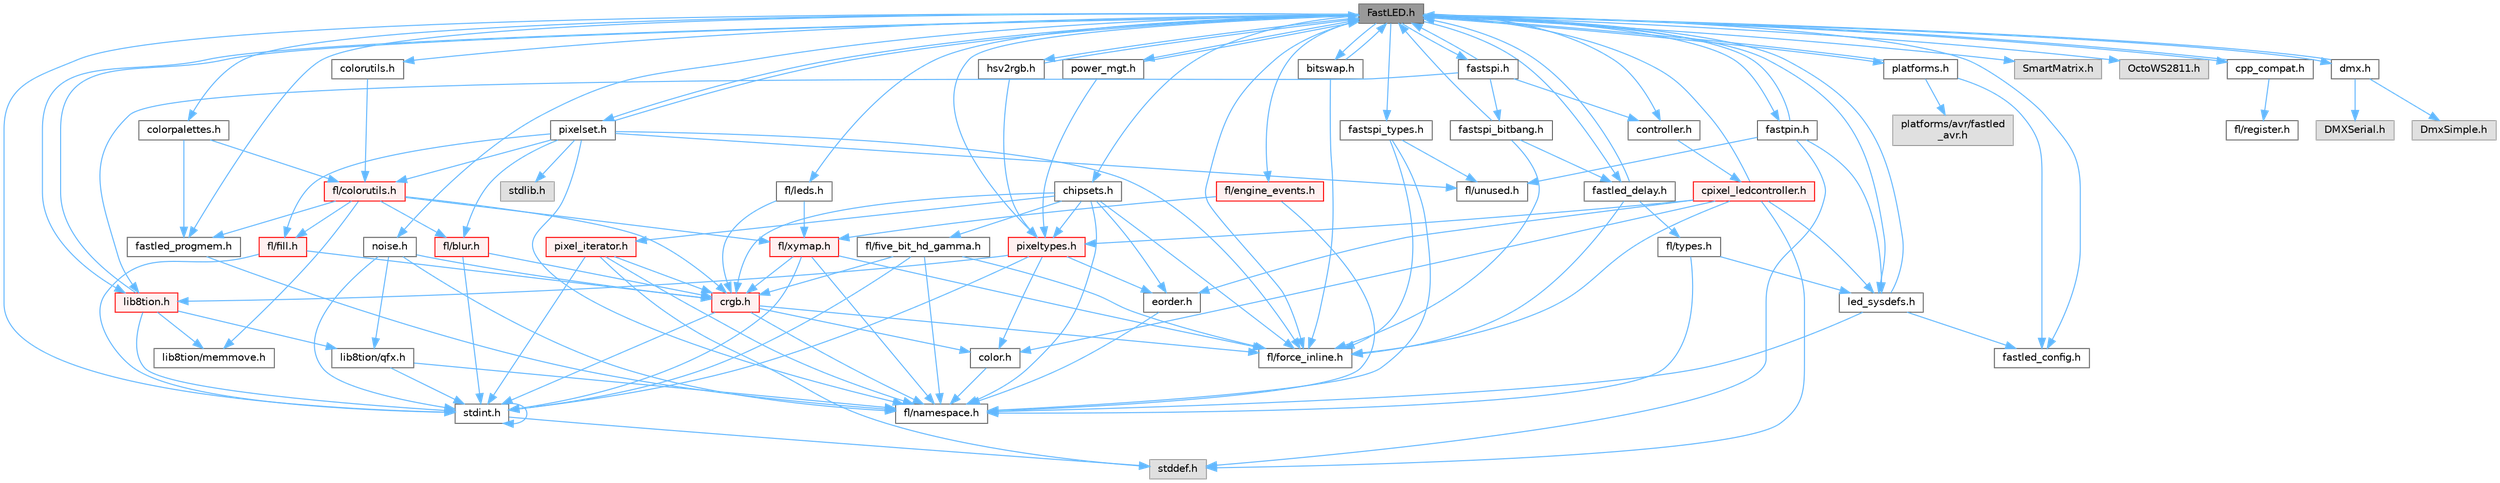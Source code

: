 digraph "FastLED.h"
{
 // INTERACTIVE_SVG=YES
 // LATEX_PDF_SIZE
  bgcolor="transparent";
  edge [fontname=Helvetica,fontsize=10,labelfontname=Helvetica,labelfontsize=10];
  node [fontname=Helvetica,fontsize=10,shape=box,height=0.2,width=0.4];
  Node1 [id="Node000001",label="FastLED.h",height=0.2,width=0.4,color="gray40", fillcolor="grey60", style="filled", fontcolor="black",tooltip="central include file for FastLED, defines the CFastLED class/object"];
  Node1 -> Node2 [id="edge1_Node000001_Node000002",color="steelblue1",style="solid",tooltip=" "];
  Node2 [id="Node000002",label="stdint.h",height=0.2,width=0.4,color="grey40", fillcolor="white", style="filled",URL="$df/dd8/stdint_8h.html",tooltip=" "];
  Node2 -> Node3 [id="edge2_Node000002_Node000003",color="steelblue1",style="solid",tooltip=" "];
  Node3 [id="Node000003",label="stddef.h",height=0.2,width=0.4,color="grey60", fillcolor="#E0E0E0", style="filled",tooltip=" "];
  Node2 -> Node2 [id="edge3_Node000002_Node000002",color="steelblue1",style="solid",tooltip=" "];
  Node1 -> Node4 [id="edge4_Node000001_Node000004",color="steelblue1",style="solid",tooltip=" "];
  Node4 [id="Node000004",label="SmartMatrix.h",height=0.2,width=0.4,color="grey60", fillcolor="#E0E0E0", style="filled",tooltip=" "];
  Node1 -> Node5 [id="edge5_Node000001_Node000005",color="steelblue1",style="solid",tooltip=" "];
  Node5 [id="Node000005",label="OctoWS2811.h",height=0.2,width=0.4,color="grey60", fillcolor="#E0E0E0", style="filled",tooltip=" "];
  Node1 -> Node6 [id="edge6_Node000001_Node000006",color="steelblue1",style="solid",tooltip=" "];
  Node6 [id="Node000006",label="fl/force_inline.h",height=0.2,width=0.4,color="grey40", fillcolor="white", style="filled",URL="$d4/d64/force__inline_8h.html",tooltip=" "];
  Node1 -> Node7 [id="edge7_Node000001_Node000007",color="steelblue1",style="solid",tooltip=" "];
  Node7 [id="Node000007",label="cpp_compat.h",height=0.2,width=0.4,color="grey40", fillcolor="white", style="filled",URL="$d9/d13/cpp__compat_8h.html",tooltip="Compatibility functions based on C++ version."];
  Node7 -> Node1 [id="edge8_Node000007_Node000001",color="steelblue1",style="solid",tooltip=" "];
  Node7 -> Node8 [id="edge9_Node000007_Node000008",color="steelblue1",style="solid",tooltip=" "];
  Node8 [id="Node000008",label="fl/register.h",height=0.2,width=0.4,color="grey40", fillcolor="white", style="filled",URL="$df/d80/register_8h.html",tooltip=" "];
  Node1 -> Node9 [id="edge10_Node000001_Node000009",color="steelblue1",style="solid",tooltip=" "];
  Node9 [id="Node000009",label="fastled_config.h",height=0.2,width=0.4,color="grey40", fillcolor="white", style="filled",URL="$d5/d11/fastled__config_8h.html",tooltip="Contains definitions that can be used to configure FastLED at compile time."];
  Node1 -> Node10 [id="edge11_Node000001_Node000010",color="steelblue1",style="solid",tooltip=" "];
  Node10 [id="Node000010",label="led_sysdefs.h",height=0.2,width=0.4,color="grey40", fillcolor="white", style="filled",URL="$d9/d3e/led__sysdefs_8h.html",tooltip="Determines which platform system definitions to include."];
  Node10 -> Node1 [id="edge12_Node000010_Node000001",color="steelblue1",style="solid",tooltip=" "];
  Node10 -> Node9 [id="edge13_Node000010_Node000009",color="steelblue1",style="solid",tooltip=" "];
  Node10 -> Node11 [id="edge14_Node000010_Node000011",color="steelblue1",style="solid",tooltip=" "];
  Node11 [id="Node000011",label="fl/namespace.h",height=0.2,width=0.4,color="grey40", fillcolor="white", style="filled",URL="$df/d2a/namespace_8h.html",tooltip="Implements the FastLED namespace macros."];
  Node1 -> Node12 [id="edge15_Node000001_Node000012",color="steelblue1",style="solid",tooltip=" "];
  Node12 [id="Node000012",label="fastled_delay.h",height=0.2,width=0.4,color="grey40", fillcolor="white", style="filled",URL="$d0/da8/fastled__delay_8h.html",tooltip="Utility functions and classes for managing delay cycles."];
  Node12 -> Node1 [id="edge16_Node000012_Node000001",color="steelblue1",style="solid",tooltip=" "];
  Node12 -> Node13 [id="edge17_Node000012_Node000013",color="steelblue1",style="solid",tooltip=" "];
  Node13 [id="Node000013",label="fl/types.h",height=0.2,width=0.4,color="grey40", fillcolor="white", style="filled",URL="$d7/da1/fl_2types_8h.html",tooltip=" "];
  Node13 -> Node11 [id="edge18_Node000013_Node000011",color="steelblue1",style="solid",tooltip=" "];
  Node13 -> Node10 [id="edge19_Node000013_Node000010",color="steelblue1",style="solid",tooltip=" "];
  Node12 -> Node6 [id="edge20_Node000012_Node000006",color="steelblue1",style="solid",tooltip=" "];
  Node1 -> Node14 [id="edge21_Node000001_Node000014",color="steelblue1",style="solid",tooltip=" "];
  Node14 [id="Node000014",label="bitswap.h",height=0.2,width=0.4,color="grey40", fillcolor="white", style="filled",URL="$de/ded/bitswap_8h.html",tooltip="Functions for doing a rotation of bits/bytes used by parallel output."];
  Node14 -> Node1 [id="edge22_Node000014_Node000001",color="steelblue1",style="solid",tooltip=" "];
  Node14 -> Node6 [id="edge23_Node000014_Node000006",color="steelblue1",style="solid",tooltip=" "];
  Node1 -> Node15 [id="edge24_Node000001_Node000015",color="steelblue1",style="solid",tooltip=" "];
  Node15 [id="Node000015",label="controller.h",height=0.2,width=0.4,color="grey40", fillcolor="white", style="filled",URL="$d2/dd9/controller_8h.html",tooltip="deprecated: base definitions used by led controllers for writing out led data"];
  Node15 -> Node16 [id="edge25_Node000015_Node000016",color="steelblue1",style="solid",tooltip=" "];
  Node16 [id="Node000016",label="cpixel_ledcontroller.h",height=0.2,width=0.4,color="red", fillcolor="#FFF0F0", style="filled",URL="$d9/d57/cpixel__ledcontroller_8h.html",tooltip="defines the templated version of the CLEDController class"];
  Node16 -> Node3 [id="edge26_Node000016_Node000003",color="steelblue1",style="solid",tooltip=" "];
  Node16 -> Node1 [id="edge27_Node000016_Node000001",color="steelblue1",style="solid",tooltip=" "];
  Node16 -> Node10 [id="edge28_Node000016_Node000010",color="steelblue1",style="solid",tooltip=" "];
  Node16 -> Node17 [id="edge29_Node000016_Node000017",color="steelblue1",style="solid",tooltip=" "];
  Node17 [id="Node000017",label="pixeltypes.h",height=0.2,width=0.4,color="red", fillcolor="#FFF0F0", style="filled",URL="$d2/dba/pixeltypes_8h.html",tooltip="Includes defintions for RGB and HSV pixels."];
  Node17 -> Node2 [id="edge30_Node000017_Node000002",color="steelblue1",style="solid",tooltip=" "];
  Node17 -> Node18 [id="edge31_Node000017_Node000018",color="steelblue1",style="solid",tooltip=" "];
  Node18 [id="Node000018",label="lib8tion.h",height=0.2,width=0.4,color="red", fillcolor="#FFF0F0", style="filled",URL="$df/da5/lib8tion_8h.html",tooltip="Fast, efficient 8-bit math functions specifically designed for high-performance LED programming."];
  Node18 -> Node1 [id="edge32_Node000018_Node000001",color="steelblue1",style="solid",tooltip=" "];
  Node18 -> Node2 [id="edge33_Node000018_Node000002",color="steelblue1",style="solid",tooltip=" "];
  Node18 -> Node21 [id="edge34_Node000018_Node000021",color="steelblue1",style="solid",tooltip=" "];
  Node21 [id="Node000021",label="lib8tion/qfx.h",height=0.2,width=0.4,color="grey40", fillcolor="white", style="filled",URL="$d2/d19/qfx_8h.html",tooltip=" "];
  Node21 -> Node2 [id="edge35_Node000021_Node000002",color="steelblue1",style="solid",tooltip=" "];
  Node21 -> Node11 [id="edge36_Node000021_Node000011",color="steelblue1",style="solid",tooltip=" "];
  Node18 -> Node22 [id="edge37_Node000018_Node000022",color="steelblue1",style="solid",tooltip=" "];
  Node22 [id="Node000022",label="lib8tion/memmove.h",height=0.2,width=0.4,color="grey40", fillcolor="white", style="filled",URL="$d9/d72/memmove_8h.html",tooltip=" "];
  Node17 -> Node42 [id="edge38_Node000017_Node000042",color="steelblue1",style="solid",tooltip=" "];
  Node42 [id="Node000042",label="color.h",height=0.2,width=0.4,color="grey40", fillcolor="white", style="filled",URL="$d2/d6b/src_2color_8h.html",tooltip="Contains definitions for color correction and temperature."];
  Node42 -> Node11 [id="edge39_Node000042_Node000011",color="steelblue1",style="solid",tooltip=" "];
  Node17 -> Node46 [id="edge40_Node000017_Node000046",color="steelblue1",style="solid",tooltip=" "];
  Node46 [id="Node000046",label="eorder.h",height=0.2,width=0.4,color="grey40", fillcolor="white", style="filled",URL="$db/d07/eorder_8h.html",tooltip="Defines color channel ordering enumerations."];
  Node46 -> Node11 [id="edge41_Node000046_Node000011",color="steelblue1",style="solid",tooltip=" "];
  Node16 -> Node42 [id="edge42_Node000016_Node000042",color="steelblue1",style="solid",tooltip=" "];
  Node16 -> Node46 [id="edge43_Node000016_Node000046",color="steelblue1",style="solid",tooltip=" "];
  Node16 -> Node6 [id="edge44_Node000016_Node000006",color="steelblue1",style="solid",tooltip=" "];
  Node1 -> Node67 [id="edge45_Node000001_Node000067",color="steelblue1",style="solid",tooltip=" "];
  Node67 [id="Node000067",label="fastpin.h",height=0.2,width=0.4,color="grey40", fillcolor="white", style="filled",URL="$db/d65/fastpin_8h.html",tooltip="Class base definitions for defining fast pin access."];
  Node67 -> Node1 [id="edge46_Node000067_Node000001",color="steelblue1",style="solid",tooltip=" "];
  Node67 -> Node10 [id="edge47_Node000067_Node000010",color="steelblue1",style="solid",tooltip=" "];
  Node67 -> Node3 [id="edge48_Node000067_Node000003",color="steelblue1",style="solid",tooltip=" "];
  Node67 -> Node54 [id="edge49_Node000067_Node000054",color="steelblue1",style="solid",tooltip=" "];
  Node54 [id="Node000054",label="fl/unused.h",height=0.2,width=0.4,color="grey40", fillcolor="white", style="filled",URL="$d8/d4b/unused_8h.html",tooltip=" "];
  Node1 -> Node68 [id="edge50_Node000001_Node000068",color="steelblue1",style="solid",tooltip=" "];
  Node68 [id="Node000068",label="fastspi_types.h",height=0.2,width=0.4,color="grey40", fillcolor="white", style="filled",URL="$d2/ddb/fastspi__types_8h.html",tooltip="Data types and constants used by SPI interfaces."];
  Node68 -> Node6 [id="edge51_Node000068_Node000006",color="steelblue1",style="solid",tooltip=" "];
  Node68 -> Node11 [id="edge52_Node000068_Node000011",color="steelblue1",style="solid",tooltip=" "];
  Node68 -> Node54 [id="edge53_Node000068_Node000054",color="steelblue1",style="solid",tooltip=" "];
  Node1 -> Node69 [id="edge54_Node000001_Node000069",color="steelblue1",style="solid",tooltip=" "];
  Node69 [id="Node000069",label="dmx.h",height=0.2,width=0.4,color="grey40", fillcolor="white", style="filled",URL="$d3/de1/dmx_8h.html",tooltip="Defines the DMX512-based LED controllers."];
  Node69 -> Node1 [id="edge55_Node000069_Node000001",color="steelblue1",style="solid",tooltip=" "];
  Node69 -> Node70 [id="edge56_Node000069_Node000070",color="steelblue1",style="solid",tooltip=" "];
  Node70 [id="Node000070",label="DmxSimple.h",height=0.2,width=0.4,color="grey60", fillcolor="#E0E0E0", style="filled",tooltip=" "];
  Node69 -> Node71 [id="edge57_Node000069_Node000071",color="steelblue1",style="solid",tooltip=" "];
  Node71 [id="Node000071",label="DMXSerial.h",height=0.2,width=0.4,color="grey60", fillcolor="#E0E0E0", style="filled",tooltip=" "];
  Node1 -> Node72 [id="edge58_Node000001_Node000072",color="steelblue1",style="solid",tooltip=" "];
  Node72 [id="Node000072",label="platforms.h",height=0.2,width=0.4,color="grey40", fillcolor="white", style="filled",URL="$da/dc9/platforms_8h.html",tooltip="Determines which platforms headers to include."];
  Node72 -> Node1 [id="edge59_Node000072_Node000001",color="steelblue1",style="solid",tooltip=" "];
  Node72 -> Node9 [id="edge60_Node000072_Node000009",color="steelblue1",style="solid",tooltip=" "];
  Node72 -> Node73 [id="edge61_Node000072_Node000073",color="steelblue1",style="solid",tooltip=" "];
  Node73 [id="Node000073",label="platforms/avr/fastled\l_avr.h",height=0.2,width=0.4,color="grey60", fillcolor="#E0E0E0", style="filled",tooltip=" "];
  Node1 -> Node74 [id="edge62_Node000001_Node000074",color="steelblue1",style="solid",tooltip=" "];
  Node74 [id="Node000074",label="fastled_progmem.h",height=0.2,width=0.4,color="grey40", fillcolor="white", style="filled",URL="$df/dab/fastled__progmem_8h.html",tooltip="Wrapper definitions to allow seamless use of PROGMEM in environments that have it."];
  Node74 -> Node11 [id="edge63_Node000074_Node000011",color="steelblue1",style="solid",tooltip=" "];
  Node1 -> Node18 [id="edge64_Node000001_Node000018",color="steelblue1",style="solid",tooltip=" "];
  Node1 -> Node17 [id="edge65_Node000001_Node000017",color="steelblue1",style="solid",tooltip=" "];
  Node1 -> Node75 [id="edge66_Node000001_Node000075",color="steelblue1",style="solid",tooltip=" "];
  Node75 [id="Node000075",label="hsv2rgb.h",height=0.2,width=0.4,color="grey40", fillcolor="white", style="filled",URL="$de/d9a/hsv2rgb_8h.html",tooltip="Functions to convert from the HSV colorspace to the RGB colorspace."];
  Node75 -> Node1 [id="edge67_Node000075_Node000001",color="steelblue1",style="solid",tooltip=" "];
  Node75 -> Node17 [id="edge68_Node000075_Node000017",color="steelblue1",style="solid",tooltip=" "];
  Node1 -> Node76 [id="edge69_Node000001_Node000076",color="steelblue1",style="solid",tooltip=" "];
  Node76 [id="Node000076",label="colorutils.h",height=0.2,width=0.4,color="grey40", fillcolor="white", style="filled",URL="$d1/dfb/colorutils_8h.html",tooltip=" "];
  Node76 -> Node77 [id="edge70_Node000076_Node000077",color="steelblue1",style="solid",tooltip=" "];
  Node77 [id="Node000077",label="fl/colorutils.h",height=0.2,width=0.4,color="red", fillcolor="#FFF0F0", style="filled",URL="$d7/df9/fl_2colorutils_8h.html",tooltip="Utility functions for color fill, palettes, blending, and more."];
  Node77 -> Node40 [id="edge71_Node000077_Node000040",color="steelblue1",style="solid",tooltip=" "];
  Node40 [id="Node000040",label="crgb.h",height=0.2,width=0.4,color="red", fillcolor="#FFF0F0", style="filled",URL="$db/dd1/crgb_8h.html",tooltip="Defines the red, green, and blue (RGB) pixel struct."];
  Node40 -> Node2 [id="edge72_Node000040_Node000002",color="steelblue1",style="solid",tooltip=" "];
  Node40 -> Node11 [id="edge73_Node000040_Node000011",color="steelblue1",style="solid",tooltip=" "];
  Node40 -> Node42 [id="edge74_Node000040_Node000042",color="steelblue1",style="solid",tooltip=" "];
  Node40 -> Node6 [id="edge75_Node000040_Node000006",color="steelblue1",style="solid",tooltip=" "];
  Node77 -> Node74 [id="edge76_Node000077_Node000074",color="steelblue1",style="solid",tooltip=" "];
  Node77 -> Node78 [id="edge77_Node000077_Node000078",color="steelblue1",style="solid",tooltip=" "];
  Node78 [id="Node000078",label="fl/blur.h",height=0.2,width=0.4,color="red", fillcolor="#FFF0F0", style="filled",URL="$d4/df5/blur_8h.html",tooltip=" "];
  Node78 -> Node2 [id="edge78_Node000078_Node000002",color="steelblue1",style="solid",tooltip=" "];
  Node78 -> Node40 [id="edge79_Node000078_Node000040",color="steelblue1",style="solid",tooltip=" "];
  Node77 -> Node81 [id="edge80_Node000077_Node000081",color="steelblue1",style="solid",tooltip=" "];
  Node81 [id="Node000081",label="fl/fill.h",height=0.2,width=0.4,color="red", fillcolor="#FFF0F0", style="filled",URL="$d2/d78/fill_8h.html",tooltip=" "];
  Node81 -> Node40 [id="edge81_Node000081_Node000040",color="steelblue1",style="solid",tooltip=" "];
  Node81 -> Node2 [id="edge82_Node000081_Node000002",color="steelblue1",style="solid",tooltip=" "];
  Node77 -> Node64 [id="edge83_Node000077_Node000064",color="steelblue1",style="solid",tooltip=" "];
  Node64 [id="Node000064",label="fl/xymap.h",height=0.2,width=0.4,color="red", fillcolor="#FFF0F0", style="filled",URL="$da/d61/xymap_8h.html",tooltip=" "];
  Node64 -> Node2 [id="edge84_Node000064_Node000002",color="steelblue1",style="solid",tooltip=" "];
  Node64 -> Node40 [id="edge85_Node000064_Node000040",color="steelblue1",style="solid",tooltip=" "];
  Node64 -> Node6 [id="edge86_Node000064_Node000006",color="steelblue1",style="solid",tooltip=" "];
  Node64 -> Node11 [id="edge87_Node000064_Node000011",color="steelblue1",style="solid",tooltip=" "];
  Node77 -> Node22 [id="edge88_Node000077_Node000022",color="steelblue1",style="solid",tooltip=" "];
  Node1 -> Node82 [id="edge89_Node000001_Node000082",color="steelblue1",style="solid",tooltip=" "];
  Node82 [id="Node000082",label="pixelset.h",height=0.2,width=0.4,color="grey40", fillcolor="white", style="filled",URL="$d4/d46/pixelset_8h.html",tooltip="Declares classes for managing logical groups of LEDs."];
  Node82 -> Node6 [id="edge90_Node000082_Node000006",color="steelblue1",style="solid",tooltip=" "];
  Node82 -> Node11 [id="edge91_Node000082_Node000011",color="steelblue1",style="solid",tooltip=" "];
  Node82 -> Node54 [id="edge92_Node000082_Node000054",color="steelblue1",style="solid",tooltip=" "];
  Node82 -> Node77 [id="edge93_Node000082_Node000077",color="steelblue1",style="solid",tooltip=" "];
  Node82 -> Node81 [id="edge94_Node000082_Node000081",color="steelblue1",style="solid",tooltip=" "];
  Node82 -> Node78 [id="edge95_Node000082_Node000078",color="steelblue1",style="solid",tooltip=" "];
  Node82 -> Node1 [id="edge96_Node000082_Node000001",color="steelblue1",style="solid",tooltip=" "];
  Node82 -> Node83 [id="edge97_Node000082_Node000083",color="steelblue1",style="solid",tooltip=" "];
  Node83 [id="Node000083",label="stdlib.h",height=0.2,width=0.4,color="grey60", fillcolor="#E0E0E0", style="filled",tooltip=" "];
  Node1 -> Node84 [id="edge98_Node000001_Node000084",color="steelblue1",style="solid",tooltip=" "];
  Node84 [id="Node000084",label="colorpalettes.h",height=0.2,width=0.4,color="grey40", fillcolor="white", style="filled",URL="$dc/dcc/colorpalettes_8h.html",tooltip="Declarations for the predefined color palettes supplied by FastLED."];
  Node84 -> Node77 [id="edge99_Node000084_Node000077",color="steelblue1",style="solid",tooltip=" "];
  Node84 -> Node74 [id="edge100_Node000084_Node000074",color="steelblue1",style="solid",tooltip=" "];
  Node1 -> Node85 [id="edge101_Node000001_Node000085",color="steelblue1",style="solid",tooltip=" "];
  Node85 [id="Node000085",label="noise.h",height=0.2,width=0.4,color="grey40", fillcolor="white", style="filled",URL="$d1/d31/noise_8h.html",tooltip="Functions to generate and fill arrays with noise."];
  Node85 -> Node2 [id="edge102_Node000085_Node000002",color="steelblue1",style="solid",tooltip=" "];
  Node85 -> Node40 [id="edge103_Node000085_Node000040",color="steelblue1",style="solid",tooltip=" "];
  Node85 -> Node11 [id="edge104_Node000085_Node000011",color="steelblue1",style="solid",tooltip=" "];
  Node85 -> Node21 [id="edge105_Node000085_Node000021",color="steelblue1",style="solid",tooltip=" "];
  Node1 -> Node86 [id="edge106_Node000001_Node000086",color="steelblue1",style="solid",tooltip=" "];
  Node86 [id="Node000086",label="power_mgt.h",height=0.2,width=0.4,color="grey40", fillcolor="white", style="filled",URL="$dc/d5b/power__mgt_8h.html",tooltip="Functions to limit the power used by FastLED."];
  Node86 -> Node1 [id="edge107_Node000086_Node000001",color="steelblue1",style="solid",tooltip=" "];
  Node86 -> Node17 [id="edge108_Node000086_Node000017",color="steelblue1",style="solid",tooltip=" "];
  Node1 -> Node87 [id="edge109_Node000001_Node000087",color="steelblue1",style="solid",tooltip=" "];
  Node87 [id="Node000087",label="fastspi.h",height=0.2,width=0.4,color="grey40", fillcolor="white", style="filled",URL="$d6/ddc/fastspi_8h.html",tooltip="Serial peripheral interface (SPI) definitions per platform."];
  Node87 -> Node1 [id="edge110_Node000087_Node000001",color="steelblue1",style="solid",tooltip=" "];
  Node87 -> Node15 [id="edge111_Node000087_Node000015",color="steelblue1",style="solid",tooltip=" "];
  Node87 -> Node18 [id="edge112_Node000087_Node000018",color="steelblue1",style="solid",tooltip=" "];
  Node87 -> Node88 [id="edge113_Node000087_Node000088",color="steelblue1",style="solid",tooltip=" "];
  Node88 [id="Node000088",label="fastspi_bitbang.h",height=0.2,width=0.4,color="grey40", fillcolor="white", style="filled",URL="$d9/d8d/fastspi__bitbang_8h.html",tooltip="Software SPI (aka bit-banging) support."];
  Node88 -> Node1 [id="edge114_Node000088_Node000001",color="steelblue1",style="solid",tooltip=" "];
  Node88 -> Node12 [id="edge115_Node000088_Node000012",color="steelblue1",style="solid",tooltip=" "];
  Node88 -> Node6 [id="edge116_Node000088_Node000006",color="steelblue1",style="solid",tooltip=" "];
  Node1 -> Node89 [id="edge117_Node000001_Node000089",color="steelblue1",style="solid",tooltip=" "];
  Node89 [id="Node000089",label="chipsets.h",height=0.2,width=0.4,color="grey40", fillcolor="white", style="filled",URL="$db/d66/chipsets_8h.html",tooltip="Contains the bulk of the definitions for the various LED chipsets supported."];
  Node89 -> Node17 [id="edge118_Node000089_Node000017",color="steelblue1",style="solid",tooltip=" "];
  Node89 -> Node50 [id="edge119_Node000089_Node000050",color="steelblue1",style="solid",tooltip=" "];
  Node50 [id="Node000050",label="fl/five_bit_hd_gamma.h",height=0.2,width=0.4,color="grey40", fillcolor="white", style="filled",URL="$dc/d44/five__bit__hd__gamma_8h.html",tooltip="Declares functions for five-bit gamma correction."];
  Node50 -> Node2 [id="edge120_Node000050_Node000002",color="steelblue1",style="solid",tooltip=" "];
  Node50 -> Node40 [id="edge121_Node000050_Node000040",color="steelblue1",style="solid",tooltip=" "];
  Node50 -> Node6 [id="edge122_Node000050_Node000006",color="steelblue1",style="solid",tooltip=" "];
  Node50 -> Node11 [id="edge123_Node000050_Node000011",color="steelblue1",style="solid",tooltip=" "];
  Node89 -> Node6 [id="edge124_Node000089_Node000006",color="steelblue1",style="solid",tooltip=" "];
  Node89 -> Node52 [id="edge125_Node000089_Node000052",color="steelblue1",style="solid",tooltip=" "];
  Node52 [id="Node000052",label="pixel_iterator.h",height=0.2,width=0.4,color="red", fillcolor="#FFF0F0", style="filled",URL="$d8/d6c/pixel__iterator_8h.html",tooltip="Non-templated low level pixel data writing class."];
  Node52 -> Node3 [id="edge126_Node000052_Node000003",color="steelblue1",style="solid",tooltip=" "];
  Node52 -> Node2 [id="edge127_Node000052_Node000002",color="steelblue1",style="solid",tooltip=" "];
  Node52 -> Node11 [id="edge128_Node000052_Node000011",color="steelblue1",style="solid",tooltip=" "];
  Node52 -> Node40 [id="edge129_Node000052_Node000040",color="steelblue1",style="solid",tooltip=" "];
  Node89 -> Node40 [id="edge130_Node000089_Node000040",color="steelblue1",style="solid",tooltip=" "];
  Node89 -> Node46 [id="edge131_Node000089_Node000046",color="steelblue1",style="solid",tooltip=" "];
  Node89 -> Node11 [id="edge132_Node000089_Node000011",color="steelblue1",style="solid",tooltip=" "];
  Node1 -> Node55 [id="edge133_Node000001_Node000055",color="steelblue1",style="solid",tooltip=" "];
  Node55 [id="Node000055",label="fl/engine_events.h",height=0.2,width=0.4,color="red", fillcolor="#FFF0F0", style="filled",URL="$db/dc0/engine__events_8h.html",tooltip=" "];
  Node55 -> Node11 [id="edge134_Node000055_Node000011",color="steelblue1",style="solid",tooltip=" "];
  Node55 -> Node64 [id="edge135_Node000055_Node000064",color="steelblue1",style="solid",tooltip=" "];
  Node1 -> Node90 [id="edge136_Node000001_Node000090",color="steelblue1",style="solid",tooltip=" "];
  Node90 [id="Node000090",label="fl/leds.h",height=0.2,width=0.4,color="grey40", fillcolor="white", style="filled",URL="$da/d78/leds_8h.html",tooltip=" "];
  Node90 -> Node40 [id="edge137_Node000090_Node000040",color="steelblue1",style="solid",tooltip=" "];
  Node90 -> Node64 [id="edge138_Node000090_Node000064",color="steelblue1",style="solid",tooltip=" "];
}
